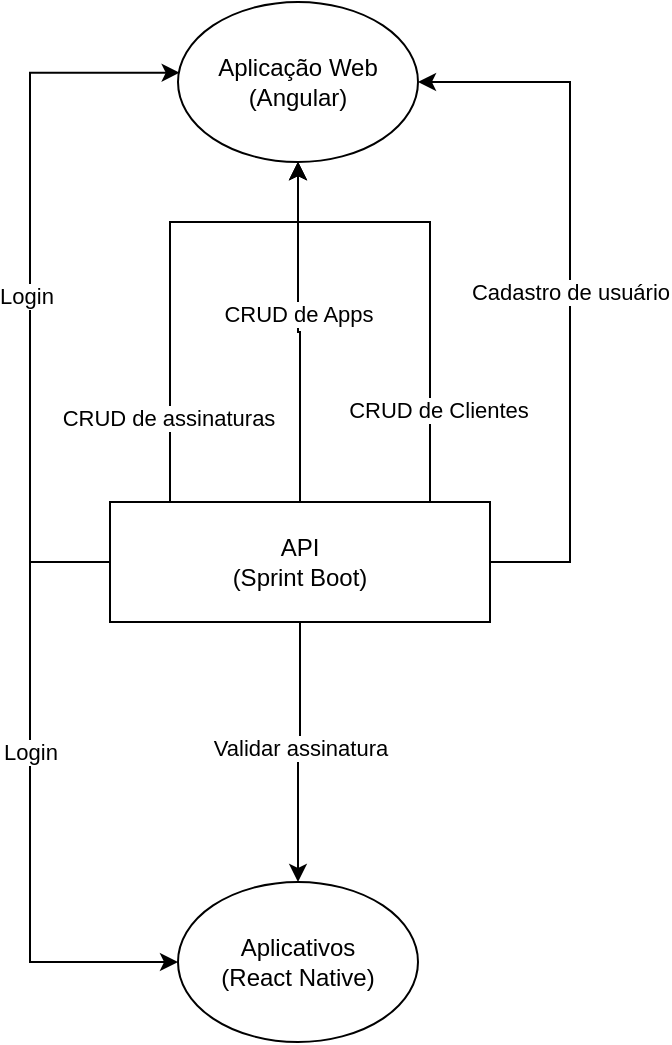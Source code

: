 <mxfile version="24.5.3" type="device">
  <diagram name="Página-1" id="3XyiAzxiARzSZm1NmoLg">
    <mxGraphModel dx="961" dy="613" grid="1" gridSize="10" guides="1" tooltips="1" connect="1" arrows="1" fold="1" page="1" pageScale="1" pageWidth="827" pageHeight="1169" math="0" shadow="0">
      <root>
        <mxCell id="0" />
        <mxCell id="1" parent="0" />
        <mxCell id="KyuDseGVAe3piVjU8mLy-5" style="edgeStyle=orthogonalEdgeStyle;rounded=0;orthogonalLoop=1;jettySize=auto;html=1;exitX=0.5;exitY=0;exitDx=0;exitDy=0;entryX=0.5;entryY=1;entryDx=0;entryDy=0;" edge="1" parent="1" source="KyuDseGVAe3piVjU8mLy-1" target="KyuDseGVAe3piVjU8mLy-2">
          <mxGeometry relative="1" as="geometry" />
        </mxCell>
        <mxCell id="KyuDseGVAe3piVjU8mLy-14" value="CRUD de Apps" style="edgeLabel;html=1;align=center;verticalAlign=middle;resizable=0;points=[];" vertex="1" connectable="0" parent="KyuDseGVAe3piVjU8mLy-5">
          <mxGeometry x="0.11" relative="1" as="geometry">
            <mxPoint as="offset" />
          </mxGeometry>
        </mxCell>
        <mxCell id="KyuDseGVAe3piVjU8mLy-8" style="edgeStyle=orthogonalEdgeStyle;rounded=0;orthogonalLoop=1;jettySize=auto;html=1;exitX=0.5;exitY=1;exitDx=0;exitDy=0;entryX=0.5;entryY=0;entryDx=0;entryDy=0;" edge="1" parent="1" source="KyuDseGVAe3piVjU8mLy-1" target="KyuDseGVAe3piVjU8mLy-7">
          <mxGeometry relative="1" as="geometry" />
        </mxCell>
        <mxCell id="KyuDseGVAe3piVjU8mLy-12" value="Validar assinatura" style="edgeLabel;html=1;align=center;verticalAlign=middle;resizable=0;points=[];" vertex="1" connectable="0" parent="KyuDseGVAe3piVjU8mLy-8">
          <mxGeometry x="-0.046" relative="1" as="geometry">
            <mxPoint as="offset" />
          </mxGeometry>
        </mxCell>
        <mxCell id="KyuDseGVAe3piVjU8mLy-19" style="edgeStyle=orthogonalEdgeStyle;rounded=0;orthogonalLoop=1;jettySize=auto;html=1;exitX=0.75;exitY=0;exitDx=0;exitDy=0;entryX=0.5;entryY=1;entryDx=0;entryDy=0;" edge="1" parent="1" source="KyuDseGVAe3piVjU8mLy-1" target="KyuDseGVAe3piVjU8mLy-2">
          <mxGeometry relative="1" as="geometry">
            <Array as="points">
              <mxPoint x="480" y="320" />
              <mxPoint x="480" y="180" />
              <mxPoint x="414" y="180" />
            </Array>
          </mxGeometry>
        </mxCell>
        <mxCell id="KyuDseGVAe3piVjU8mLy-20" value="CRUD de Clientes" style="edgeLabel;html=1;align=center;verticalAlign=middle;resizable=0;points=[];" vertex="1" connectable="0" parent="KyuDseGVAe3piVjU8mLy-19">
          <mxGeometry x="-0.398" y="-3" relative="1" as="geometry">
            <mxPoint x="1" y="13" as="offset" />
          </mxGeometry>
        </mxCell>
        <mxCell id="KyuDseGVAe3piVjU8mLy-21" style="edgeStyle=orthogonalEdgeStyle;rounded=0;orthogonalLoop=1;jettySize=auto;html=1;exitX=0.25;exitY=0;exitDx=0;exitDy=0;entryX=0.5;entryY=1;entryDx=0;entryDy=0;" edge="1" parent="1" source="KyuDseGVAe3piVjU8mLy-1" target="KyuDseGVAe3piVjU8mLy-2">
          <mxGeometry relative="1" as="geometry">
            <Array as="points">
              <mxPoint x="350" y="320" />
              <mxPoint x="350" y="180" />
              <mxPoint x="414" y="180" />
            </Array>
          </mxGeometry>
        </mxCell>
        <mxCell id="KyuDseGVAe3piVjU8mLy-22" value="CRUD de assinaturas" style="edgeLabel;html=1;align=center;verticalAlign=middle;resizable=0;points=[];" vertex="1" connectable="0" parent="KyuDseGVAe3piVjU8mLy-21">
          <mxGeometry x="-0.528" y="1" relative="1" as="geometry">
            <mxPoint as="offset" />
          </mxGeometry>
        </mxCell>
        <mxCell id="KyuDseGVAe3piVjU8mLy-23" style="edgeStyle=orthogonalEdgeStyle;rounded=0;orthogonalLoop=1;jettySize=auto;html=1;exitX=0;exitY=0.5;exitDx=0;exitDy=0;entryX=0;entryY=0.5;entryDx=0;entryDy=0;" edge="1" parent="1" source="KyuDseGVAe3piVjU8mLy-1" target="KyuDseGVAe3piVjU8mLy-7">
          <mxGeometry relative="1" as="geometry">
            <Array as="points">
              <mxPoint x="280" y="350" />
              <mxPoint x="280" y="550" />
            </Array>
          </mxGeometry>
        </mxCell>
        <mxCell id="KyuDseGVAe3piVjU8mLy-24" value="Login" style="edgeLabel;html=1;align=center;verticalAlign=middle;resizable=0;points=[];" vertex="1" connectable="0" parent="KyuDseGVAe3piVjU8mLy-23">
          <mxGeometry x="-0.14" relative="1" as="geometry">
            <mxPoint as="offset" />
          </mxGeometry>
        </mxCell>
        <mxCell id="KyuDseGVAe3piVjU8mLy-27" style="edgeStyle=orthogonalEdgeStyle;rounded=0;orthogonalLoop=1;jettySize=auto;html=1;exitX=1;exitY=0.5;exitDx=0;exitDy=0;entryX=1;entryY=0.5;entryDx=0;entryDy=0;" edge="1" parent="1" source="KyuDseGVAe3piVjU8mLy-1" target="KyuDseGVAe3piVjU8mLy-2">
          <mxGeometry relative="1" as="geometry">
            <Array as="points">
              <mxPoint x="550" y="350" />
              <mxPoint x="550" y="110" />
            </Array>
          </mxGeometry>
        </mxCell>
        <mxCell id="KyuDseGVAe3piVjU8mLy-28" value="Cadastro de usuário" style="edgeLabel;html=1;align=center;verticalAlign=middle;resizable=0;points=[];" vertex="1" connectable="0" parent="KyuDseGVAe3piVjU8mLy-27">
          <mxGeometry x="-0.016" relative="1" as="geometry">
            <mxPoint as="offset" />
          </mxGeometry>
        </mxCell>
        <mxCell id="KyuDseGVAe3piVjU8mLy-1" value="API&lt;div&gt;(Sprint Boot)&lt;/div&gt;" style="rounded=0;whiteSpace=wrap;html=1;" vertex="1" parent="1">
          <mxGeometry x="320" y="320" width="190" height="60" as="geometry" />
        </mxCell>
        <mxCell id="KyuDseGVAe3piVjU8mLy-2" value="Aplicação Web&lt;div&gt;(Angular)&lt;/div&gt;" style="ellipse;whiteSpace=wrap;html=1;" vertex="1" parent="1">
          <mxGeometry x="354" y="70" width="120" height="80" as="geometry" />
        </mxCell>
        <mxCell id="KyuDseGVAe3piVjU8mLy-7" value="Aplicativos&lt;div&gt;(React Native)&lt;/div&gt;" style="ellipse;whiteSpace=wrap;html=1;" vertex="1" parent="1">
          <mxGeometry x="354" y="510" width="120" height="80" as="geometry" />
        </mxCell>
        <mxCell id="KyuDseGVAe3piVjU8mLy-25" style="edgeStyle=orthogonalEdgeStyle;rounded=0;orthogonalLoop=1;jettySize=auto;html=1;exitX=0;exitY=0.5;exitDx=0;exitDy=0;entryX=0.007;entryY=0.442;entryDx=0;entryDy=0;entryPerimeter=0;" edge="1" parent="1" source="KyuDseGVAe3piVjU8mLy-1" target="KyuDseGVAe3piVjU8mLy-2">
          <mxGeometry relative="1" as="geometry">
            <Array as="points">
              <mxPoint x="280" y="350" />
              <mxPoint x="280" y="105" />
            </Array>
          </mxGeometry>
        </mxCell>
        <mxCell id="KyuDseGVAe3piVjU8mLy-26" value="Login" style="edgeLabel;html=1;align=center;verticalAlign=middle;resizable=0;points=[];" vertex="1" connectable="0" parent="KyuDseGVAe3piVjU8mLy-25">
          <mxGeometry x="-0.037" y="2" relative="1" as="geometry">
            <mxPoint as="offset" />
          </mxGeometry>
        </mxCell>
      </root>
    </mxGraphModel>
  </diagram>
</mxfile>
